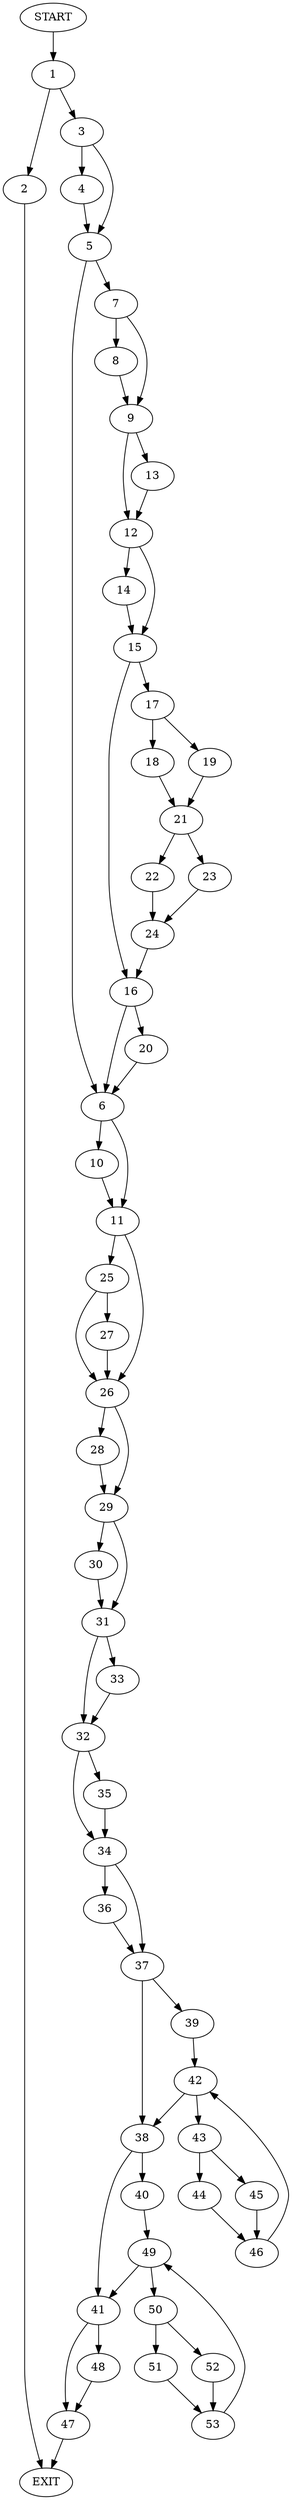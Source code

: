 digraph {
0 [label="START"]
54 [label="EXIT"]
0 -> 1
1 -> 2
1 -> 3
2 -> 54
3 -> 4
3 -> 5
4 -> 5
5 -> 6
5 -> 7
7 -> 8
7 -> 9
6 -> 10
6 -> 11
8 -> 9
9 -> 12
9 -> 13
12 -> 14
12 -> 15
13 -> 12
14 -> 15
15 -> 16
15 -> 17
17 -> 18
17 -> 19
16 -> 6
16 -> 20
18 -> 21
19 -> 21
21 -> 22
21 -> 23
22 -> 24
23 -> 24
24 -> 16
20 -> 6
11 -> 25
11 -> 26
10 -> 11
25 -> 27
25 -> 26
26 -> 28
26 -> 29
27 -> 26
28 -> 29
29 -> 30
29 -> 31
31 -> 32
31 -> 33
30 -> 31
33 -> 32
32 -> 34
32 -> 35
35 -> 34
34 -> 36
34 -> 37
36 -> 37
37 -> 38
37 -> 39
38 -> 40
38 -> 41
39 -> 42
42 -> 38
42 -> 43
43 -> 44
43 -> 45
45 -> 46
44 -> 46
46 -> 42
41 -> 47
41 -> 48
40 -> 49
49 -> 50
49 -> 41
50 -> 51
50 -> 52
52 -> 53
51 -> 53
53 -> 49
47 -> 54
48 -> 47
}
